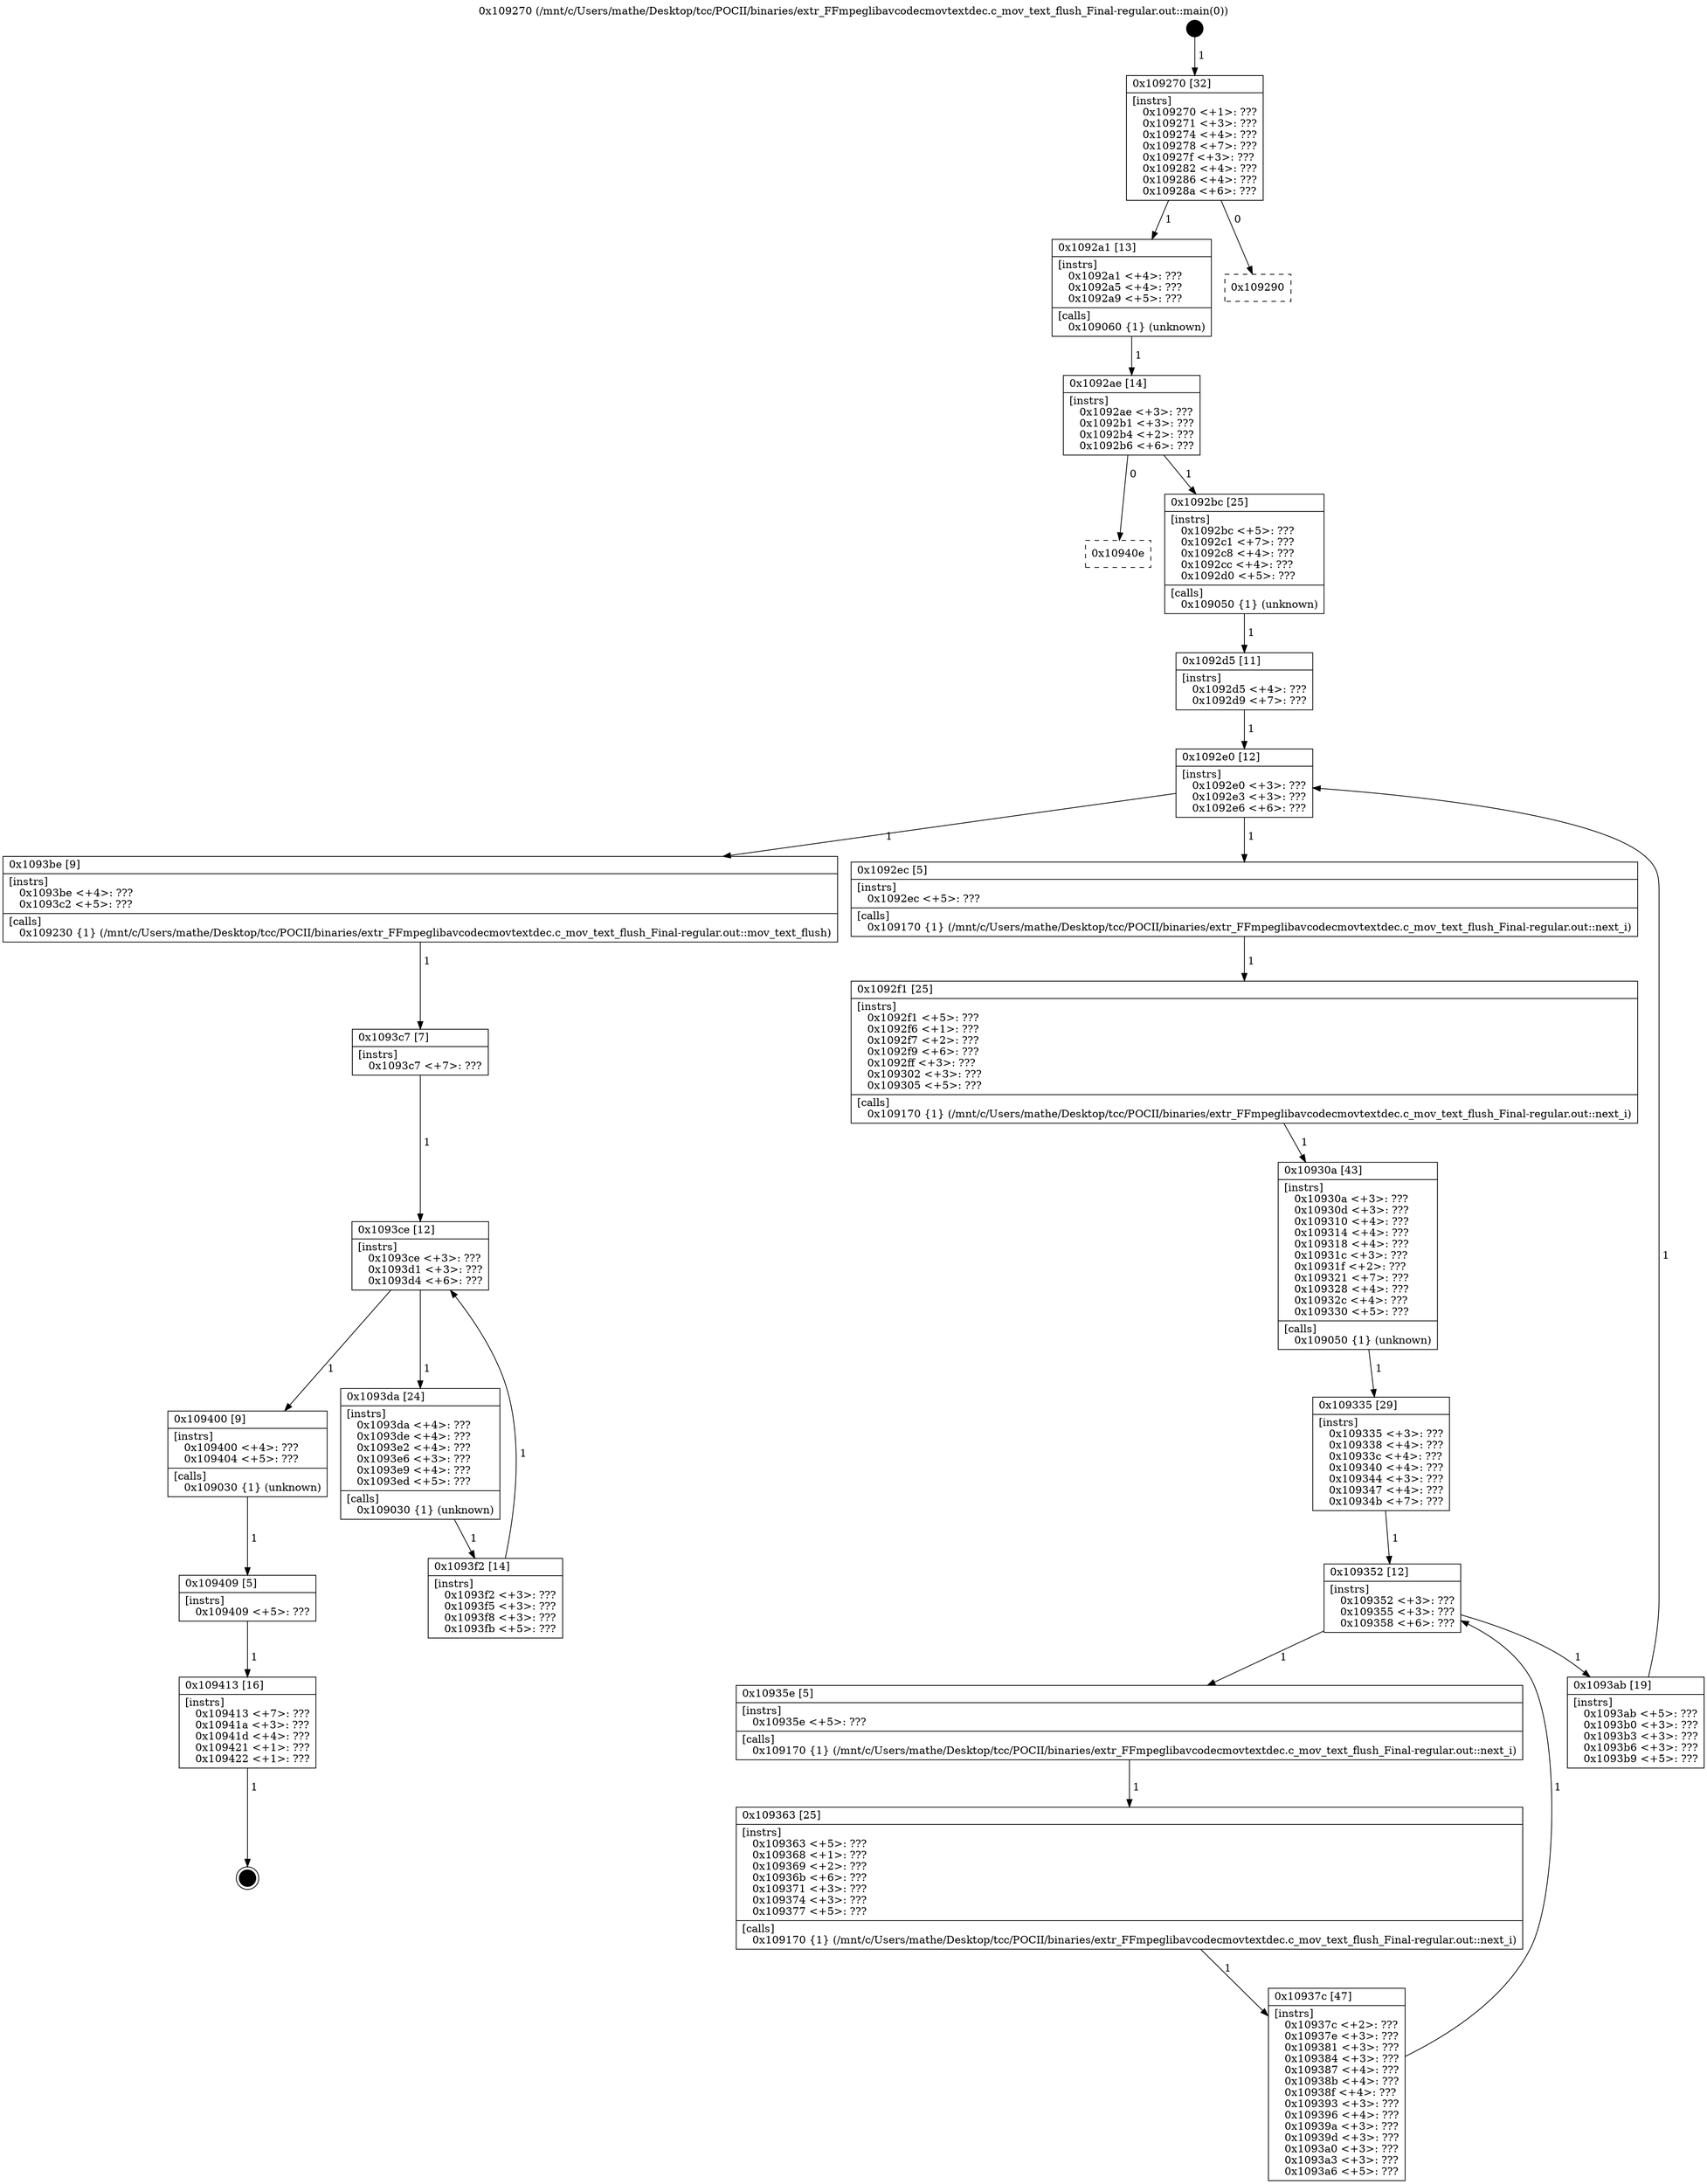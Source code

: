 digraph "0x109270" {
  label = "0x109270 (/mnt/c/Users/mathe/Desktop/tcc/POCII/binaries/extr_FFmpeglibavcodecmovtextdec.c_mov_text_flush_Final-regular.out::main(0))"
  labelloc = "t"
  node[shape=record]

  Entry [label="",width=0.3,height=0.3,shape=circle,fillcolor=black,style=filled]
  "0x109270" [label="{
     0x109270 [32]\l
     | [instrs]\l
     &nbsp;&nbsp;0x109270 \<+1\>: ???\l
     &nbsp;&nbsp;0x109271 \<+3\>: ???\l
     &nbsp;&nbsp;0x109274 \<+4\>: ???\l
     &nbsp;&nbsp;0x109278 \<+7\>: ???\l
     &nbsp;&nbsp;0x10927f \<+3\>: ???\l
     &nbsp;&nbsp;0x109282 \<+4\>: ???\l
     &nbsp;&nbsp;0x109286 \<+4\>: ???\l
     &nbsp;&nbsp;0x10928a \<+6\>: ???\l
  }"]
  "0x1092a1" [label="{
     0x1092a1 [13]\l
     | [instrs]\l
     &nbsp;&nbsp;0x1092a1 \<+4\>: ???\l
     &nbsp;&nbsp;0x1092a5 \<+4\>: ???\l
     &nbsp;&nbsp;0x1092a9 \<+5\>: ???\l
     | [calls]\l
     &nbsp;&nbsp;0x109060 \{1\} (unknown)\l
  }"]
  "0x109290" [label="{
     0x109290\l
  }", style=dashed]
  "0x1092ae" [label="{
     0x1092ae [14]\l
     | [instrs]\l
     &nbsp;&nbsp;0x1092ae \<+3\>: ???\l
     &nbsp;&nbsp;0x1092b1 \<+3\>: ???\l
     &nbsp;&nbsp;0x1092b4 \<+2\>: ???\l
     &nbsp;&nbsp;0x1092b6 \<+6\>: ???\l
  }"]
  "0x10940e" [label="{
     0x10940e\l
  }", style=dashed]
  "0x1092bc" [label="{
     0x1092bc [25]\l
     | [instrs]\l
     &nbsp;&nbsp;0x1092bc \<+5\>: ???\l
     &nbsp;&nbsp;0x1092c1 \<+7\>: ???\l
     &nbsp;&nbsp;0x1092c8 \<+4\>: ???\l
     &nbsp;&nbsp;0x1092cc \<+4\>: ???\l
     &nbsp;&nbsp;0x1092d0 \<+5\>: ???\l
     | [calls]\l
     &nbsp;&nbsp;0x109050 \{1\} (unknown)\l
  }"]
  Exit [label="",width=0.3,height=0.3,shape=circle,fillcolor=black,style=filled,peripheries=2]
  "0x1092e0" [label="{
     0x1092e0 [12]\l
     | [instrs]\l
     &nbsp;&nbsp;0x1092e0 \<+3\>: ???\l
     &nbsp;&nbsp;0x1092e3 \<+3\>: ???\l
     &nbsp;&nbsp;0x1092e6 \<+6\>: ???\l
  }"]
  "0x1093be" [label="{
     0x1093be [9]\l
     | [instrs]\l
     &nbsp;&nbsp;0x1093be \<+4\>: ???\l
     &nbsp;&nbsp;0x1093c2 \<+5\>: ???\l
     | [calls]\l
     &nbsp;&nbsp;0x109230 \{1\} (/mnt/c/Users/mathe/Desktop/tcc/POCII/binaries/extr_FFmpeglibavcodecmovtextdec.c_mov_text_flush_Final-regular.out::mov_text_flush)\l
  }"]
  "0x1092ec" [label="{
     0x1092ec [5]\l
     | [instrs]\l
     &nbsp;&nbsp;0x1092ec \<+5\>: ???\l
     | [calls]\l
     &nbsp;&nbsp;0x109170 \{1\} (/mnt/c/Users/mathe/Desktop/tcc/POCII/binaries/extr_FFmpeglibavcodecmovtextdec.c_mov_text_flush_Final-regular.out::next_i)\l
  }"]
  "0x1092f1" [label="{
     0x1092f1 [25]\l
     | [instrs]\l
     &nbsp;&nbsp;0x1092f1 \<+5\>: ???\l
     &nbsp;&nbsp;0x1092f6 \<+1\>: ???\l
     &nbsp;&nbsp;0x1092f7 \<+2\>: ???\l
     &nbsp;&nbsp;0x1092f9 \<+6\>: ???\l
     &nbsp;&nbsp;0x1092ff \<+3\>: ???\l
     &nbsp;&nbsp;0x109302 \<+3\>: ???\l
     &nbsp;&nbsp;0x109305 \<+5\>: ???\l
     | [calls]\l
     &nbsp;&nbsp;0x109170 \{1\} (/mnt/c/Users/mathe/Desktop/tcc/POCII/binaries/extr_FFmpeglibavcodecmovtextdec.c_mov_text_flush_Final-regular.out::next_i)\l
  }"]
  "0x10930a" [label="{
     0x10930a [43]\l
     | [instrs]\l
     &nbsp;&nbsp;0x10930a \<+3\>: ???\l
     &nbsp;&nbsp;0x10930d \<+3\>: ???\l
     &nbsp;&nbsp;0x109310 \<+4\>: ???\l
     &nbsp;&nbsp;0x109314 \<+4\>: ???\l
     &nbsp;&nbsp;0x109318 \<+4\>: ???\l
     &nbsp;&nbsp;0x10931c \<+3\>: ???\l
     &nbsp;&nbsp;0x10931f \<+2\>: ???\l
     &nbsp;&nbsp;0x109321 \<+7\>: ???\l
     &nbsp;&nbsp;0x109328 \<+4\>: ???\l
     &nbsp;&nbsp;0x10932c \<+4\>: ???\l
     &nbsp;&nbsp;0x109330 \<+5\>: ???\l
     | [calls]\l
     &nbsp;&nbsp;0x109050 \{1\} (unknown)\l
  }"]
  "0x109352" [label="{
     0x109352 [12]\l
     | [instrs]\l
     &nbsp;&nbsp;0x109352 \<+3\>: ???\l
     &nbsp;&nbsp;0x109355 \<+3\>: ???\l
     &nbsp;&nbsp;0x109358 \<+6\>: ???\l
  }"]
  "0x1093ab" [label="{
     0x1093ab [19]\l
     | [instrs]\l
     &nbsp;&nbsp;0x1093ab \<+5\>: ???\l
     &nbsp;&nbsp;0x1093b0 \<+3\>: ???\l
     &nbsp;&nbsp;0x1093b3 \<+3\>: ???\l
     &nbsp;&nbsp;0x1093b6 \<+3\>: ???\l
     &nbsp;&nbsp;0x1093b9 \<+5\>: ???\l
  }"]
  "0x10935e" [label="{
     0x10935e [5]\l
     | [instrs]\l
     &nbsp;&nbsp;0x10935e \<+5\>: ???\l
     | [calls]\l
     &nbsp;&nbsp;0x109170 \{1\} (/mnt/c/Users/mathe/Desktop/tcc/POCII/binaries/extr_FFmpeglibavcodecmovtextdec.c_mov_text_flush_Final-regular.out::next_i)\l
  }"]
  "0x109363" [label="{
     0x109363 [25]\l
     | [instrs]\l
     &nbsp;&nbsp;0x109363 \<+5\>: ???\l
     &nbsp;&nbsp;0x109368 \<+1\>: ???\l
     &nbsp;&nbsp;0x109369 \<+2\>: ???\l
     &nbsp;&nbsp;0x10936b \<+6\>: ???\l
     &nbsp;&nbsp;0x109371 \<+3\>: ???\l
     &nbsp;&nbsp;0x109374 \<+3\>: ???\l
     &nbsp;&nbsp;0x109377 \<+5\>: ???\l
     | [calls]\l
     &nbsp;&nbsp;0x109170 \{1\} (/mnt/c/Users/mathe/Desktop/tcc/POCII/binaries/extr_FFmpeglibavcodecmovtextdec.c_mov_text_flush_Final-regular.out::next_i)\l
  }"]
  "0x10937c" [label="{
     0x10937c [47]\l
     | [instrs]\l
     &nbsp;&nbsp;0x10937c \<+2\>: ???\l
     &nbsp;&nbsp;0x10937e \<+3\>: ???\l
     &nbsp;&nbsp;0x109381 \<+3\>: ???\l
     &nbsp;&nbsp;0x109384 \<+3\>: ???\l
     &nbsp;&nbsp;0x109387 \<+4\>: ???\l
     &nbsp;&nbsp;0x10938b \<+4\>: ???\l
     &nbsp;&nbsp;0x10938f \<+4\>: ???\l
     &nbsp;&nbsp;0x109393 \<+3\>: ???\l
     &nbsp;&nbsp;0x109396 \<+4\>: ???\l
     &nbsp;&nbsp;0x10939a \<+3\>: ???\l
     &nbsp;&nbsp;0x10939d \<+3\>: ???\l
     &nbsp;&nbsp;0x1093a0 \<+3\>: ???\l
     &nbsp;&nbsp;0x1093a3 \<+3\>: ???\l
     &nbsp;&nbsp;0x1093a6 \<+5\>: ???\l
  }"]
  "0x109335" [label="{
     0x109335 [29]\l
     | [instrs]\l
     &nbsp;&nbsp;0x109335 \<+3\>: ???\l
     &nbsp;&nbsp;0x109338 \<+4\>: ???\l
     &nbsp;&nbsp;0x10933c \<+4\>: ???\l
     &nbsp;&nbsp;0x109340 \<+4\>: ???\l
     &nbsp;&nbsp;0x109344 \<+3\>: ???\l
     &nbsp;&nbsp;0x109347 \<+4\>: ???\l
     &nbsp;&nbsp;0x10934b \<+7\>: ???\l
  }"]
  "0x109413" [label="{
     0x109413 [16]\l
     | [instrs]\l
     &nbsp;&nbsp;0x109413 \<+7\>: ???\l
     &nbsp;&nbsp;0x10941a \<+3\>: ???\l
     &nbsp;&nbsp;0x10941d \<+4\>: ???\l
     &nbsp;&nbsp;0x109421 \<+1\>: ???\l
     &nbsp;&nbsp;0x109422 \<+1\>: ???\l
  }"]
  "0x1092d5" [label="{
     0x1092d5 [11]\l
     | [instrs]\l
     &nbsp;&nbsp;0x1092d5 \<+4\>: ???\l
     &nbsp;&nbsp;0x1092d9 \<+7\>: ???\l
  }"]
  "0x1093ce" [label="{
     0x1093ce [12]\l
     | [instrs]\l
     &nbsp;&nbsp;0x1093ce \<+3\>: ???\l
     &nbsp;&nbsp;0x1093d1 \<+3\>: ???\l
     &nbsp;&nbsp;0x1093d4 \<+6\>: ???\l
  }"]
  "0x109400" [label="{
     0x109400 [9]\l
     | [instrs]\l
     &nbsp;&nbsp;0x109400 \<+4\>: ???\l
     &nbsp;&nbsp;0x109404 \<+5\>: ???\l
     | [calls]\l
     &nbsp;&nbsp;0x109030 \{1\} (unknown)\l
  }"]
  "0x1093da" [label="{
     0x1093da [24]\l
     | [instrs]\l
     &nbsp;&nbsp;0x1093da \<+4\>: ???\l
     &nbsp;&nbsp;0x1093de \<+4\>: ???\l
     &nbsp;&nbsp;0x1093e2 \<+4\>: ???\l
     &nbsp;&nbsp;0x1093e6 \<+3\>: ???\l
     &nbsp;&nbsp;0x1093e9 \<+4\>: ???\l
     &nbsp;&nbsp;0x1093ed \<+5\>: ???\l
     | [calls]\l
     &nbsp;&nbsp;0x109030 \{1\} (unknown)\l
  }"]
  "0x1093f2" [label="{
     0x1093f2 [14]\l
     | [instrs]\l
     &nbsp;&nbsp;0x1093f2 \<+3\>: ???\l
     &nbsp;&nbsp;0x1093f5 \<+3\>: ???\l
     &nbsp;&nbsp;0x1093f8 \<+3\>: ???\l
     &nbsp;&nbsp;0x1093fb \<+5\>: ???\l
  }"]
  "0x1093c7" [label="{
     0x1093c7 [7]\l
     | [instrs]\l
     &nbsp;&nbsp;0x1093c7 \<+7\>: ???\l
  }"]
  "0x109409" [label="{
     0x109409 [5]\l
     | [instrs]\l
     &nbsp;&nbsp;0x109409 \<+5\>: ???\l
  }"]
  Entry -> "0x109270" [label=" 1"]
  "0x109270" -> "0x1092a1" [label=" 1"]
  "0x109270" -> "0x109290" [label=" 0"]
  "0x1092a1" -> "0x1092ae" [label=" 1"]
  "0x1092ae" -> "0x10940e" [label=" 0"]
  "0x1092ae" -> "0x1092bc" [label=" 1"]
  "0x109413" -> Exit [label=" 1"]
  "0x1092bc" -> "0x1092d5" [label=" 1"]
  "0x1092e0" -> "0x1093be" [label=" 1"]
  "0x1092e0" -> "0x1092ec" [label=" 1"]
  "0x1092ec" -> "0x1092f1" [label=" 1"]
  "0x1092f1" -> "0x10930a" [label=" 1"]
  "0x10930a" -> "0x109335" [label=" 1"]
  "0x109352" -> "0x1093ab" [label=" 1"]
  "0x109352" -> "0x10935e" [label=" 1"]
  "0x10935e" -> "0x109363" [label=" 1"]
  "0x109363" -> "0x10937c" [label=" 1"]
  "0x109335" -> "0x109352" [label=" 1"]
  "0x10937c" -> "0x109352" [label=" 1"]
  "0x109409" -> "0x109413" [label=" 1"]
  "0x1092d5" -> "0x1092e0" [label=" 1"]
  "0x1093ab" -> "0x1092e0" [label=" 1"]
  "0x1093be" -> "0x1093c7" [label=" 1"]
  "0x1093ce" -> "0x109400" [label=" 1"]
  "0x1093ce" -> "0x1093da" [label=" 1"]
  "0x1093da" -> "0x1093f2" [label=" 1"]
  "0x1093c7" -> "0x1093ce" [label=" 1"]
  "0x1093f2" -> "0x1093ce" [label=" 1"]
  "0x109400" -> "0x109409" [label=" 1"]
}
